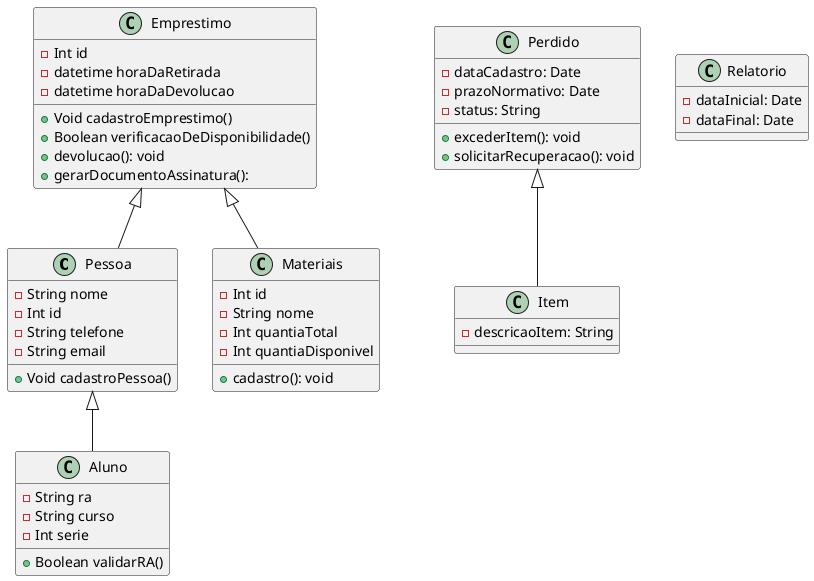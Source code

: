 @startuml   

class "Pessoa" as pes{
    -String nome
    -Int id
    -String telefone
    -String email

    +Void cadastroPessoa()
}
 
class "Aluno" as alu{
    -String ra
    -String curso
    -Int serie

    +Boolean validarRA()
}

class "Materiais" as mat{
    -Int id
    -String nome
    -Int quantiaTotal
    -Int quantiaDisponivel

    +cadastro(): void
}

class "Emprestimo" as emp{
    -Int id
    -datetime horaDaRetirada
    -datetime horaDaDevolucao

    +Void cadastroEmprestimo()
    +Boolean verificacaoDeDisponibilidade()
    +devolucao(): void
    +gerarDocumentoAssinatura(): 
}

class Perdido {
    -dataCadastro: Date
    -prazoNormativo: Date
    -status: String
    +excederItem(): void
    +solicitarRecuperacao(): void
}

class Relatorio {
    -dataInicial: Date
    -dataFinal: Date
}

class Item {
    -descricaoItem: String  
}

pes <|-- alu
emp <|-- mat
Perdido <|-- Item
emp <|-- pes


@enduml
